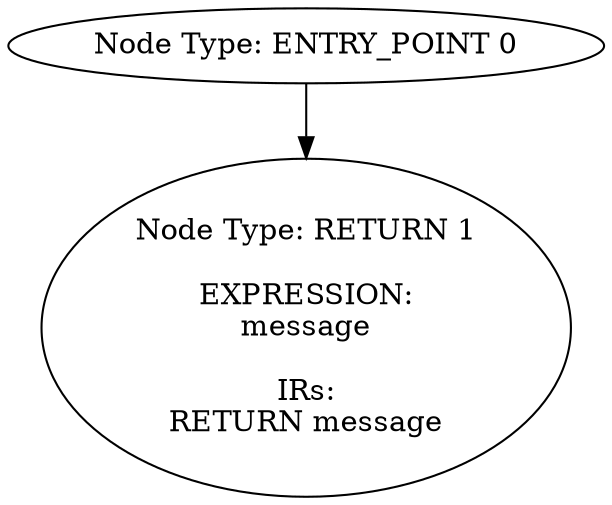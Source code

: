 digraph{
0[label="Node Type: ENTRY_POINT 0
"];
0->1;
1[label="Node Type: RETURN 1

EXPRESSION:
message

IRs:
RETURN message"];
}
